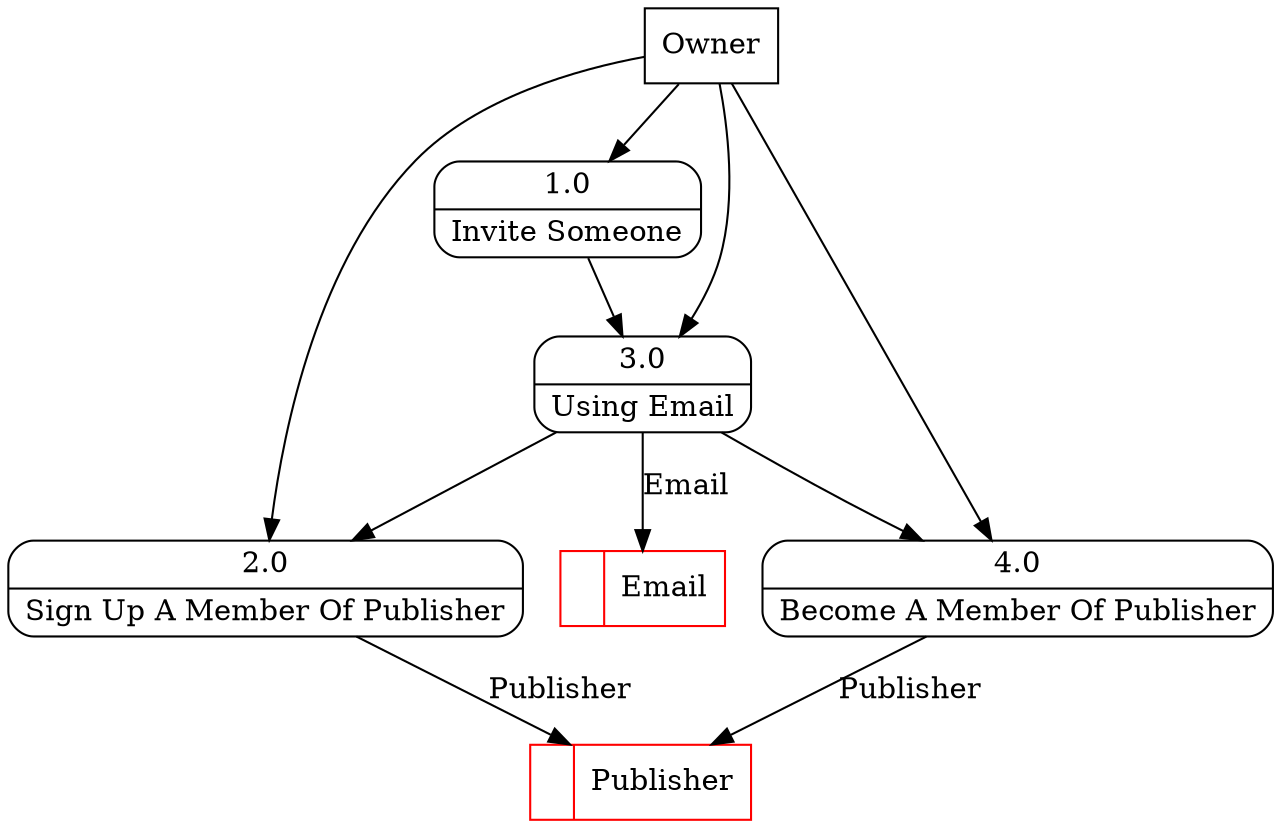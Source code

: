 digraph dfd2{ 
node[shape=record]
200 [label="<f0>  |<f1> Publisher " color=red];
201 [label="<f0>  |<f1> Email " color=red];
202 [label="Owner" shape=box];
203 [label="{<f0> 1.0|<f1> Invite Someone }" shape=Mrecord];
204 [label="{<f0> 2.0|<f1> Sign Up A Member Of Publisher }" shape=Mrecord];
205 [label="{<f0> 3.0|<f1> Using Email }" shape=Mrecord];
206 [label="{<f0> 4.0|<f1> Become A Member Of Publisher }" shape=Mrecord];
202 -> 203
202 -> 204
202 -> 205
202 -> 206
203 -> 205
204 -> 200 [label="Publisher"]
205 -> 204
205 -> 206
205 -> 201 [label="Email"]
206 -> 200 [label="Publisher"]
}
